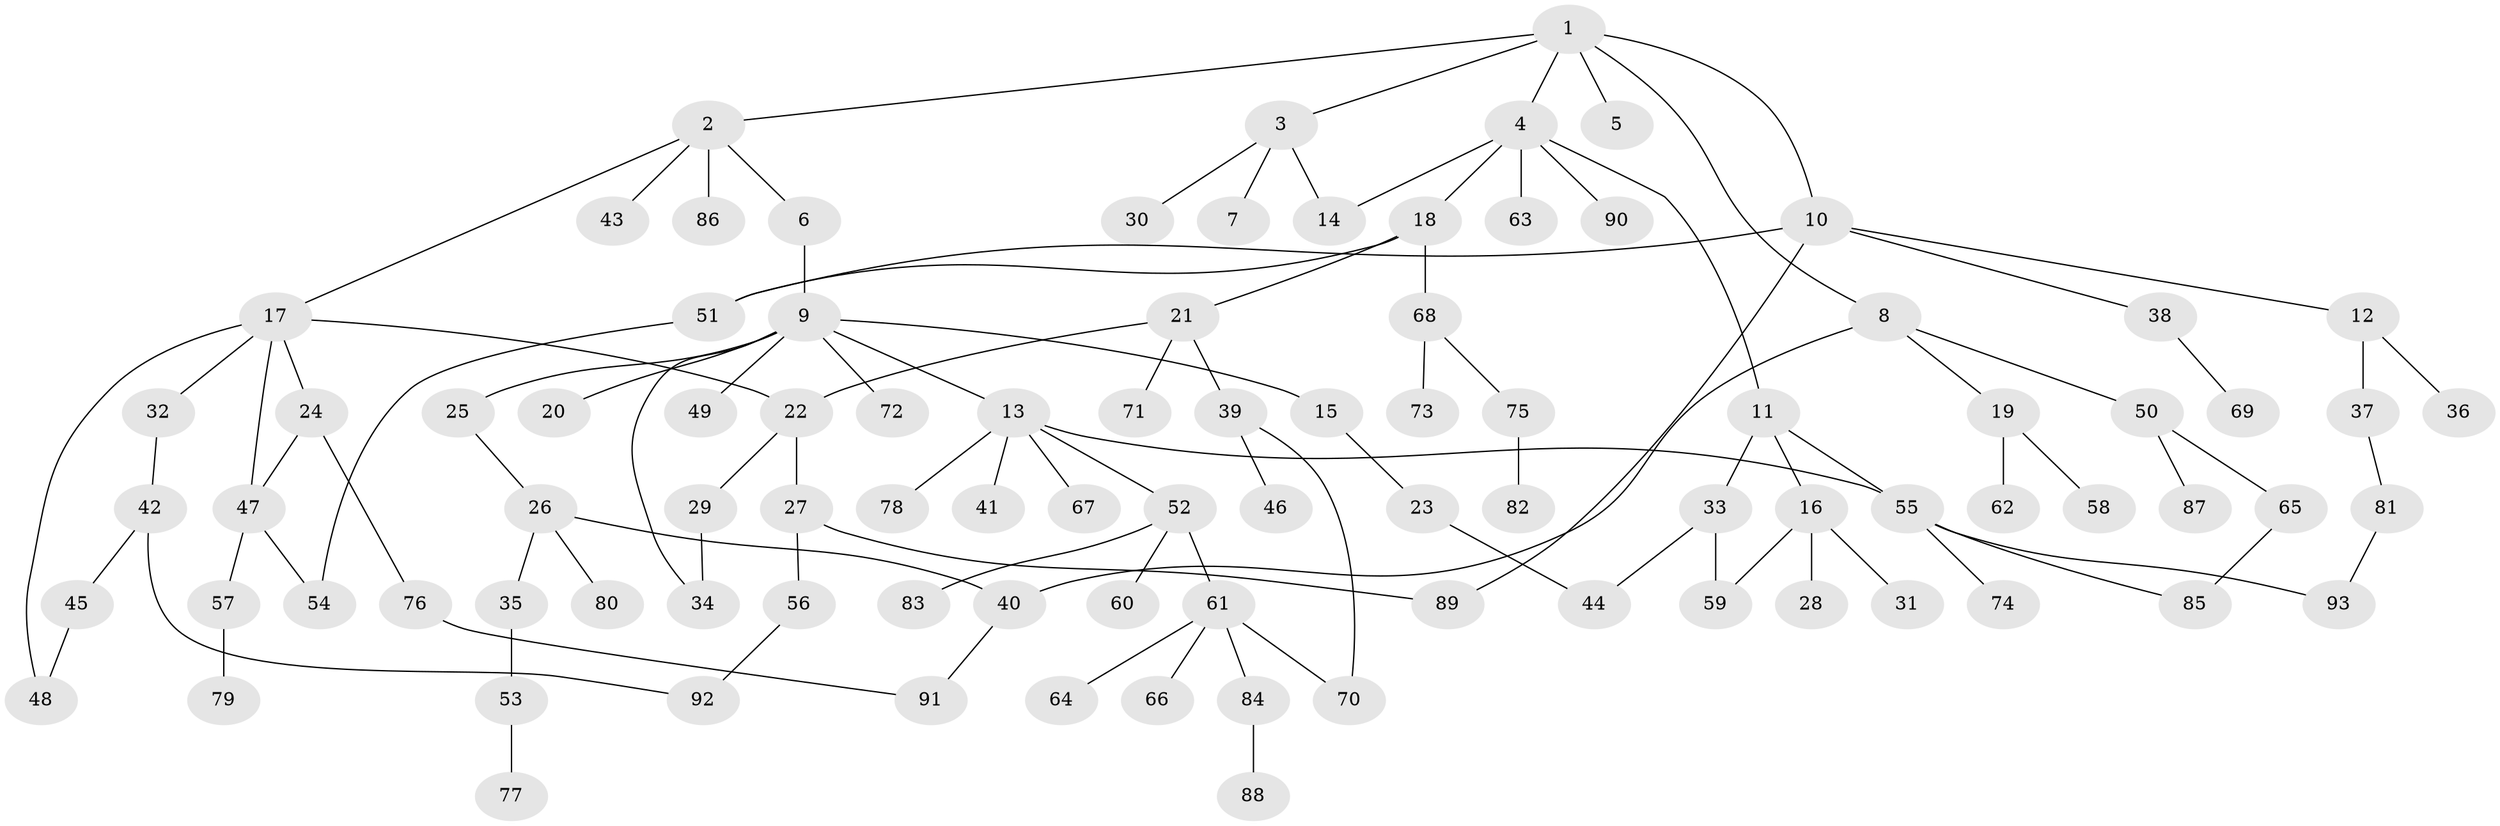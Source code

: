 // coarse degree distribution, {7: 0.01818181818181818, 1: 0.45454545454545453, 5: 0.09090909090909091, 2: 0.2909090909090909, 4: 0.07272727272727272, 9: 0.01818181818181818, 3: 0.01818181818181818, 6: 0.01818181818181818, 11: 0.01818181818181818}
// Generated by graph-tools (version 1.1) at 2025/45/03/04/25 21:45:54]
// undirected, 93 vertices, 109 edges
graph export_dot {
graph [start="1"]
  node [color=gray90,style=filled];
  1;
  2;
  3;
  4;
  5;
  6;
  7;
  8;
  9;
  10;
  11;
  12;
  13;
  14;
  15;
  16;
  17;
  18;
  19;
  20;
  21;
  22;
  23;
  24;
  25;
  26;
  27;
  28;
  29;
  30;
  31;
  32;
  33;
  34;
  35;
  36;
  37;
  38;
  39;
  40;
  41;
  42;
  43;
  44;
  45;
  46;
  47;
  48;
  49;
  50;
  51;
  52;
  53;
  54;
  55;
  56;
  57;
  58;
  59;
  60;
  61;
  62;
  63;
  64;
  65;
  66;
  67;
  68;
  69;
  70;
  71;
  72;
  73;
  74;
  75;
  76;
  77;
  78;
  79;
  80;
  81;
  82;
  83;
  84;
  85;
  86;
  87;
  88;
  89;
  90;
  91;
  92;
  93;
  1 -- 2;
  1 -- 3;
  1 -- 4;
  1 -- 5;
  1 -- 8;
  1 -- 10;
  2 -- 6;
  2 -- 17;
  2 -- 43;
  2 -- 86;
  3 -- 7;
  3 -- 30;
  3 -- 14;
  4 -- 11;
  4 -- 14;
  4 -- 18;
  4 -- 63;
  4 -- 90;
  6 -- 9;
  8 -- 19;
  8 -- 50;
  8 -- 40;
  9 -- 13;
  9 -- 15;
  9 -- 20;
  9 -- 25;
  9 -- 49;
  9 -- 72;
  9 -- 34;
  10 -- 12;
  10 -- 38;
  10 -- 51;
  10 -- 89;
  11 -- 16;
  11 -- 33;
  11 -- 55;
  12 -- 36;
  12 -- 37;
  13 -- 41;
  13 -- 52;
  13 -- 55;
  13 -- 67;
  13 -- 78;
  15 -- 23;
  16 -- 28;
  16 -- 31;
  16 -- 59;
  17 -- 22;
  17 -- 24;
  17 -- 32;
  17 -- 47;
  17 -- 48;
  18 -- 21;
  18 -- 68;
  18 -- 51;
  19 -- 58;
  19 -- 62;
  21 -- 39;
  21 -- 71;
  21 -- 22;
  22 -- 27;
  22 -- 29;
  23 -- 44;
  24 -- 47;
  24 -- 76;
  25 -- 26;
  26 -- 35;
  26 -- 40;
  26 -- 80;
  27 -- 56;
  27 -- 89;
  29 -- 34;
  32 -- 42;
  33 -- 44;
  33 -- 59;
  35 -- 53;
  37 -- 81;
  38 -- 69;
  39 -- 46;
  39 -- 70;
  40 -- 91;
  42 -- 45;
  42 -- 92;
  45 -- 48;
  47 -- 54;
  47 -- 57;
  50 -- 65;
  50 -- 87;
  51 -- 54;
  52 -- 60;
  52 -- 61;
  52 -- 83;
  53 -- 77;
  55 -- 74;
  55 -- 93;
  55 -- 85;
  56 -- 92;
  57 -- 79;
  61 -- 64;
  61 -- 66;
  61 -- 84;
  61 -- 70;
  65 -- 85;
  68 -- 73;
  68 -- 75;
  75 -- 82;
  76 -- 91;
  81 -- 93;
  84 -- 88;
}
